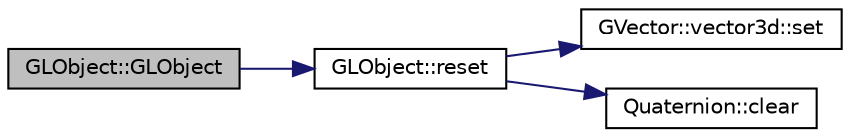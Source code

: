 digraph "GLObject::GLObject"
{
 // INTERACTIVE_SVG=YES
  edge [fontname="Helvetica",fontsize="10",labelfontname="Helvetica",labelfontsize="10"];
  node [fontname="Helvetica",fontsize="10",shape=record];
  rankdir="LR";
  Node1 [label="GLObject::GLObject",height=0.2,width=0.4,color="black", fillcolor="grey75", style="filled", fontcolor="black"];
  Node1 -> Node2 [color="midnightblue",fontsize="10",style="solid",fontname="Helvetica"];
  Node2 [label="GLObject::reset",height=0.2,width=0.4,color="black", fillcolor="white", style="filled",URL="$d8/db9/class_g_l_object.html#a1ec1a8feaf4f1d8df766e50127cfbfe5"];
  Node2 -> Node3 [color="midnightblue",fontsize="10",style="solid",fontname="Helvetica"];
  Node3 [label="GVector::vector3d::set",height=0.2,width=0.4,color="black", fillcolor="white", style="filled",URL="$d7/db8/class_g_vector_1_1vector3d.html#ab31249b6e6bba84d5dbcc27452944955"];
  Node2 -> Node4 [color="midnightblue",fontsize="10",style="solid",fontname="Helvetica"];
  Node4 [label="Quaternion::clear",height=0.2,width=0.4,color="black", fillcolor="white", style="filled",URL="$dc/de3/class_quaternion.html#ac0558719507e3853c25ca2dc4156bad1"];
}
